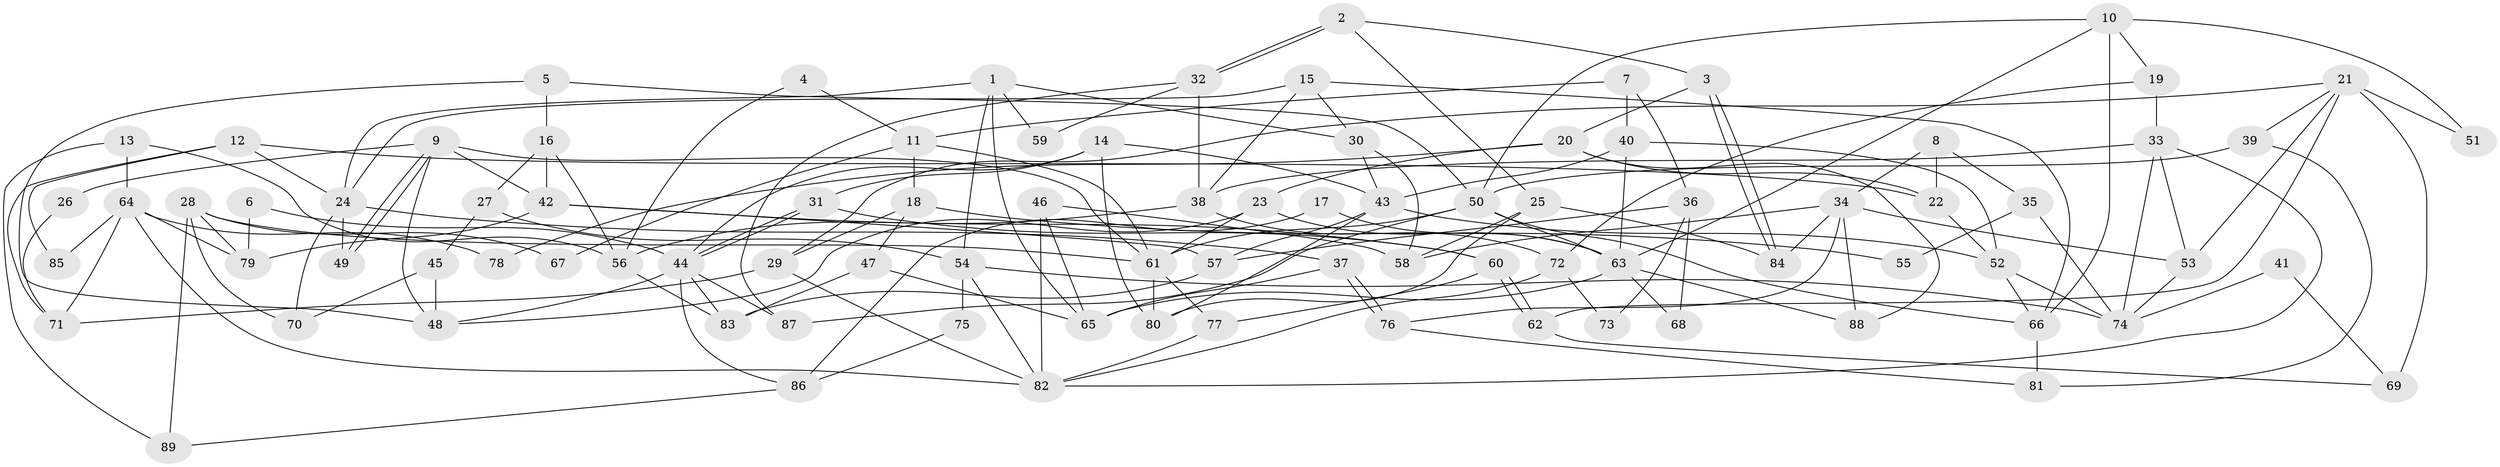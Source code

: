 // coarse degree distribution, {8: 0.03571428571428571, 5: 0.10714285714285714, 7: 0.16071428571428573, 6: 0.16071428571428573, 4: 0.25, 3: 0.16071428571428573, 2: 0.08928571428571429, 10: 0.017857142857142856, 12: 0.017857142857142856}
// Generated by graph-tools (version 1.1) at 2025/42/03/06/25 10:42:00]
// undirected, 89 vertices, 178 edges
graph export_dot {
graph [start="1"]
  node [color=gray90,style=filled];
  1;
  2;
  3;
  4;
  5;
  6;
  7;
  8;
  9;
  10;
  11;
  12;
  13;
  14;
  15;
  16;
  17;
  18;
  19;
  20;
  21;
  22;
  23;
  24;
  25;
  26;
  27;
  28;
  29;
  30;
  31;
  32;
  33;
  34;
  35;
  36;
  37;
  38;
  39;
  40;
  41;
  42;
  43;
  44;
  45;
  46;
  47;
  48;
  49;
  50;
  51;
  52;
  53;
  54;
  55;
  56;
  57;
  58;
  59;
  60;
  61;
  62;
  63;
  64;
  65;
  66;
  67;
  68;
  69;
  70;
  71;
  72;
  73;
  74;
  75;
  76;
  77;
  78;
  79;
  80;
  81;
  82;
  83;
  84;
  85;
  86;
  87;
  88;
  89;
  1 -- 65;
  1 -- 54;
  1 -- 24;
  1 -- 30;
  1 -- 59;
  2 -- 25;
  2 -- 32;
  2 -- 32;
  2 -- 3;
  3 -- 84;
  3 -- 84;
  3 -- 20;
  4 -- 11;
  4 -- 56;
  5 -- 48;
  5 -- 50;
  5 -- 16;
  6 -- 79;
  6 -- 44;
  7 -- 11;
  7 -- 40;
  7 -- 36;
  8 -- 22;
  8 -- 34;
  8 -- 35;
  9 -- 61;
  9 -- 49;
  9 -- 49;
  9 -- 26;
  9 -- 42;
  9 -- 48;
  10 -- 63;
  10 -- 50;
  10 -- 19;
  10 -- 51;
  10 -- 66;
  11 -- 18;
  11 -- 61;
  11 -- 67;
  12 -- 22;
  12 -- 24;
  12 -- 71;
  12 -- 85;
  13 -- 56;
  13 -- 64;
  13 -- 89;
  14 -- 43;
  14 -- 44;
  14 -- 31;
  14 -- 80;
  15 -- 66;
  15 -- 30;
  15 -- 24;
  15 -- 38;
  16 -- 42;
  16 -- 27;
  16 -- 56;
  17 -- 86;
  17 -- 63;
  18 -- 47;
  18 -- 29;
  18 -- 55;
  19 -- 33;
  19 -- 72;
  20 -- 88;
  20 -- 22;
  20 -- 23;
  20 -- 78;
  21 -- 39;
  21 -- 53;
  21 -- 29;
  21 -- 51;
  21 -- 62;
  21 -- 69;
  22 -- 52;
  23 -- 61;
  23 -- 48;
  23 -- 63;
  24 -- 37;
  24 -- 49;
  24 -- 70;
  25 -- 80;
  25 -- 58;
  25 -- 84;
  26 -- 71;
  27 -- 54;
  27 -- 45;
  28 -- 61;
  28 -- 70;
  28 -- 67;
  28 -- 79;
  28 -- 89;
  29 -- 71;
  29 -- 82;
  30 -- 43;
  30 -- 58;
  31 -- 44;
  31 -- 44;
  31 -- 60;
  32 -- 87;
  32 -- 38;
  32 -- 59;
  33 -- 82;
  33 -- 38;
  33 -- 53;
  33 -- 74;
  34 -- 84;
  34 -- 58;
  34 -- 53;
  34 -- 76;
  34 -- 88;
  35 -- 74;
  35 -- 55;
  36 -- 57;
  36 -- 68;
  36 -- 73;
  37 -- 76;
  37 -- 76;
  37 -- 65;
  38 -- 56;
  38 -- 72;
  39 -- 50;
  39 -- 81;
  40 -- 43;
  40 -- 52;
  40 -- 63;
  41 -- 69;
  41 -- 74;
  42 -- 60;
  42 -- 57;
  42 -- 79;
  43 -- 57;
  43 -- 52;
  43 -- 80;
  44 -- 48;
  44 -- 83;
  44 -- 86;
  44 -- 87;
  45 -- 48;
  45 -- 70;
  46 -- 65;
  46 -- 82;
  46 -- 58;
  47 -- 65;
  47 -- 83;
  50 -- 61;
  50 -- 63;
  50 -- 66;
  50 -- 87;
  52 -- 74;
  52 -- 66;
  53 -- 74;
  54 -- 74;
  54 -- 82;
  54 -- 75;
  56 -- 83;
  57 -- 83;
  60 -- 62;
  60 -- 62;
  60 -- 77;
  61 -- 80;
  61 -- 77;
  62 -- 69;
  63 -- 65;
  63 -- 68;
  63 -- 88;
  64 -- 79;
  64 -- 82;
  64 -- 71;
  64 -- 78;
  64 -- 85;
  66 -- 81;
  72 -- 73;
  72 -- 82;
  75 -- 86;
  76 -- 81;
  77 -- 82;
  86 -- 89;
}
